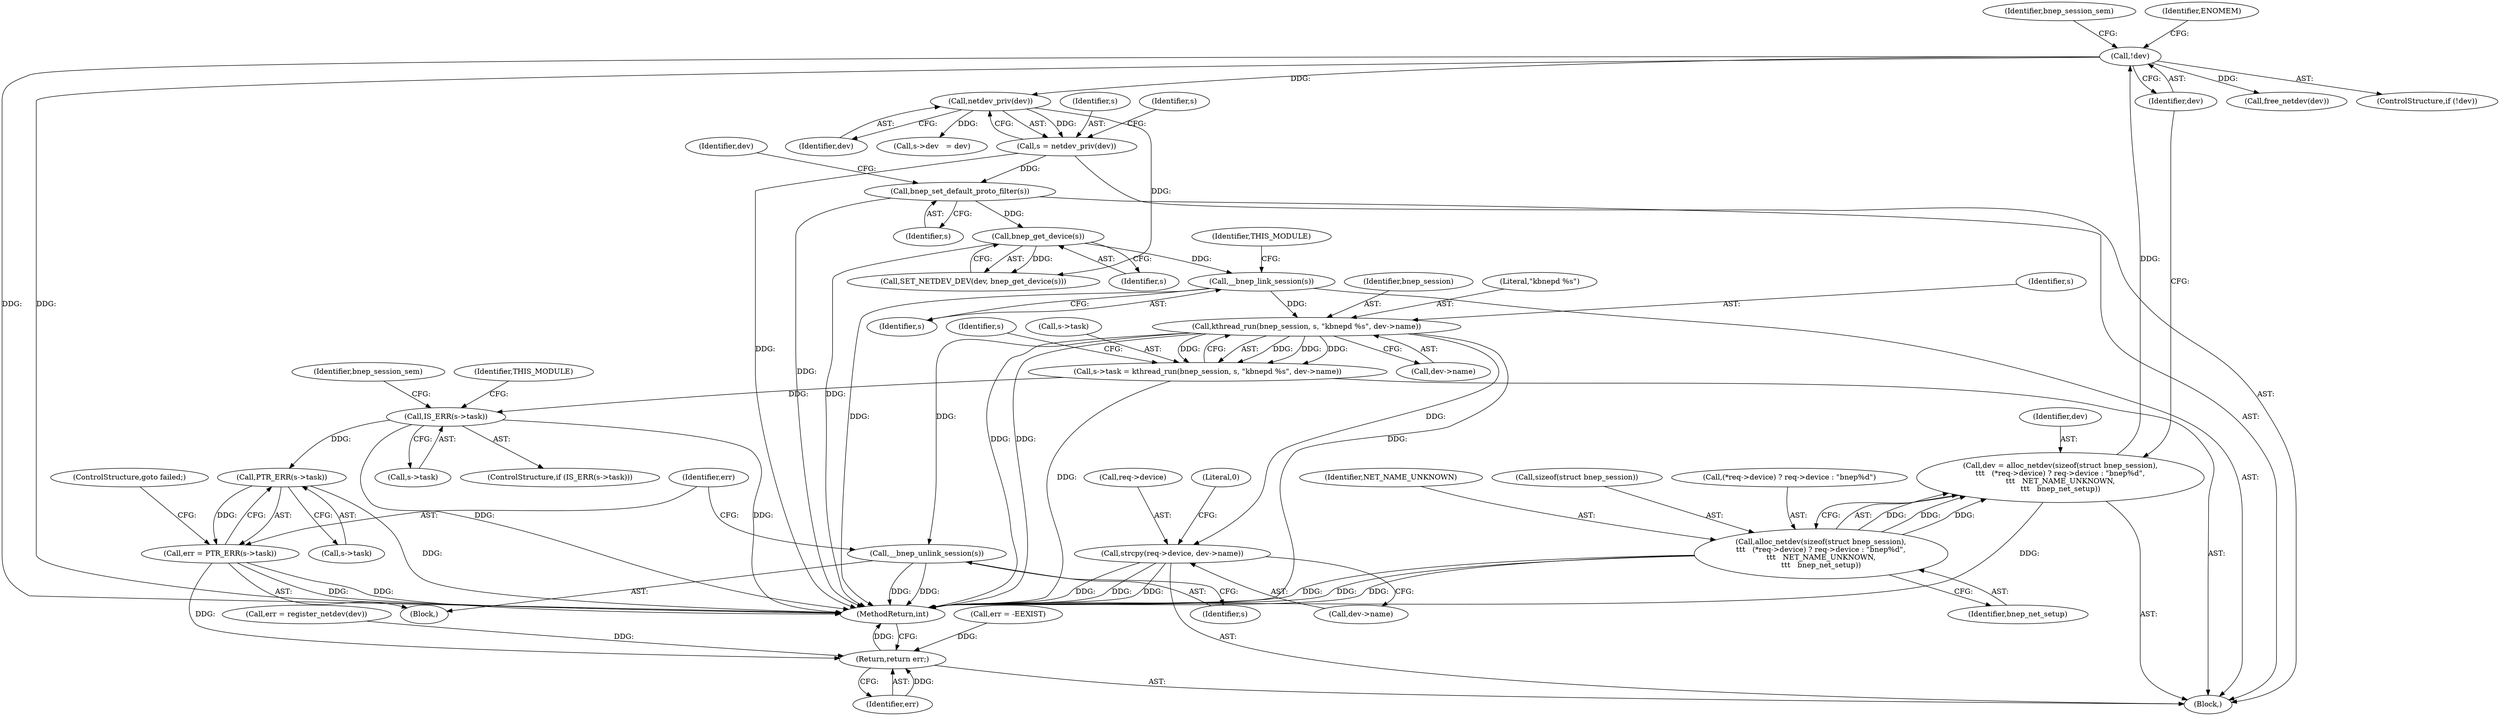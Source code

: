 digraph "0_linux_71bb99a02b32b4cc4265118e85f6035ca72923f0@API" {
"1000290" [label="(Call,kthread_run(bnep_session, s, \"kbnepd %s\", dev->name))"];
"1000282" [label="(Call,__bnep_link_session(s))"];
"1000269" [label="(Call,bnep_get_device(s))"];
"1000265" [label="(Call,bnep_set_default_proto_filter(s))"];
"1000193" [label="(Call,s = netdev_priv(dev))"];
"1000195" [label="(Call,netdev_priv(dev))"];
"1000167" [label="(Call,!dev)"];
"1000150" [label="(Call,dev = alloc_netdev(sizeof(struct bnep_session),\n\t\t\t   (*req->device) ? req->device : \"bnep%d\",\n\t\t\t   NET_NAME_UNKNOWN,\n\t\t\t   bnep_net_setup))"];
"1000152" [label="(Call,alloc_netdev(sizeof(struct bnep_session),\n\t\t\t   (*req->device) ? req->device : \"bnep%d\",\n\t\t\t   NET_NAME_UNKNOWN,\n\t\t\t   bnep_net_setup))"];
"1000286" [label="(Call,s->task = kthread_run(bnep_session, s, \"kbnepd %s\", dev->name))"];
"1000298" [label="(Call,IS_ERR(s->task))"];
"1000311" [label="(Call,PTR_ERR(s->task))"];
"1000309" [label="(Call,err = PTR_ERR(s->task))"];
"1000334" [label="(Return,return err;)"];
"1000307" [label="(Call,__bnep_unlink_session(s))"];
"1000319" [label="(Call,strcpy(req->device, dev->name))"];
"1000290" [label="(Call,kthread_run(bnep_session, s, \"kbnepd %s\", dev->name))"];
"1000268" [label="(Identifier,dev)"];
"1000270" [label="(Identifier,s)"];
"1000309" [label="(Call,err = PTR_ERR(s->task))"];
"1000283" [label="(Identifier,s)"];
"1000300" [label="(Identifier,s)"];
"1000311" [label="(Call,PTR_ERR(s->task))"];
"1000302" [label="(Block,)"];
"1000286" [label="(Call,s->task = kthread_run(bnep_session, s, \"kbnepd %s\", dev->name))"];
"1000327" [label="(Literal,0)"];
"1000332" [label="(Call,free_netdev(dev))"];
"1000165" [label="(Identifier,bnep_net_setup)"];
"1000193" [label="(Call,s = netdev_priv(dev))"];
"1000334" [label="(Return,return err;)"];
"1000285" [label="(Identifier,THIS_MODULE)"];
"1000335" [label="(Identifier,err)"];
"1000265" [label="(Call,bnep_set_default_proto_filter(s))"];
"1000287" [label="(Call,s->task)"];
"1000150" [label="(Call,dev = alloc_netdev(sizeof(struct bnep_session),\n\t\t\t   (*req->device) ? req->device : \"bnep%d\",\n\t\t\t   NET_NAME_UNKNOWN,\n\t\t\t   bnep_net_setup))"];
"1000304" [label="(Identifier,THIS_MODULE)"];
"1000282" [label="(Call,__bnep_link_session(s))"];
"1000319" [label="(Call,strcpy(req->device, dev->name))"];
"1000315" [label="(ControlStructure,goto failed;)"];
"1000155" [label="(Call,(*req->device) ? req->device : \"bnep%d\")"];
"1000320" [label="(Call,req->device)"];
"1000164" [label="(Identifier,NET_NAME_UNKNOWN)"];
"1000168" [label="(Identifier,dev)"];
"1000269" [label="(Call,bnep_get_device(s))"];
"1000318" [label="(Identifier,bnep_session_sem)"];
"1000275" [label="(Call,err = register_netdev(dev))"];
"1000166" [label="(ControlStructure,if (!dev))"];
"1000152" [label="(Call,alloc_netdev(sizeof(struct bnep_session),\n\t\t\t   (*req->device) ? req->device : \"bnep%d\",\n\t\t\t   NET_NAME_UNKNOWN,\n\t\t\t   bnep_net_setup))"];
"1000299" [label="(Call,s->task)"];
"1000297" [label="(ControlStructure,if (IS_ERR(s->task)))"];
"1000294" [label="(Call,dev->name)"];
"1000293" [label="(Literal,\"kbnepd %s\")"];
"1000194" [label="(Identifier,s)"];
"1000292" [label="(Identifier,s)"];
"1000167" [label="(Call,!dev)"];
"1000312" [label="(Call,s->task)"];
"1000108" [label="(Block,)"];
"1000195" [label="(Call,netdev_priv(dev))"];
"1000196" [label="(Identifier,dev)"];
"1000174" [label="(Identifier,bnep_session_sem)"];
"1000225" [label="(Call,s->dev   = dev)"];
"1000308" [label="(Identifier,s)"];
"1000188" [label="(Call,err = -EEXIST)"];
"1000307" [label="(Call,__bnep_unlink_session(s))"];
"1000267" [label="(Call,SET_NETDEV_DEV(dev, bnep_get_device(s)))"];
"1000153" [label="(Call,sizeof(struct bnep_session))"];
"1000298" [label="(Call,IS_ERR(s->task))"];
"1000171" [label="(Identifier,ENOMEM)"];
"1000323" [label="(Call,dev->name)"];
"1000291" [label="(Identifier,bnep_session)"];
"1000151" [label="(Identifier,dev)"];
"1000310" [label="(Identifier,err)"];
"1000200" [label="(Identifier,s)"];
"1000336" [label="(MethodReturn,int)"];
"1000266" [label="(Identifier,s)"];
"1000290" -> "1000286"  [label="AST: "];
"1000290" -> "1000294"  [label="CFG: "];
"1000291" -> "1000290"  [label="AST: "];
"1000292" -> "1000290"  [label="AST: "];
"1000293" -> "1000290"  [label="AST: "];
"1000294" -> "1000290"  [label="AST: "];
"1000286" -> "1000290"  [label="CFG: "];
"1000290" -> "1000336"  [label="DDG: "];
"1000290" -> "1000336"  [label="DDG: "];
"1000290" -> "1000336"  [label="DDG: "];
"1000290" -> "1000286"  [label="DDG: "];
"1000290" -> "1000286"  [label="DDG: "];
"1000290" -> "1000286"  [label="DDG: "];
"1000290" -> "1000286"  [label="DDG: "];
"1000282" -> "1000290"  [label="DDG: "];
"1000290" -> "1000307"  [label="DDG: "];
"1000290" -> "1000319"  [label="DDG: "];
"1000282" -> "1000108"  [label="AST: "];
"1000282" -> "1000283"  [label="CFG: "];
"1000283" -> "1000282"  [label="AST: "];
"1000285" -> "1000282"  [label="CFG: "];
"1000282" -> "1000336"  [label="DDG: "];
"1000269" -> "1000282"  [label="DDG: "];
"1000269" -> "1000267"  [label="AST: "];
"1000269" -> "1000270"  [label="CFG: "];
"1000270" -> "1000269"  [label="AST: "];
"1000267" -> "1000269"  [label="CFG: "];
"1000269" -> "1000336"  [label="DDG: "];
"1000269" -> "1000267"  [label="DDG: "];
"1000265" -> "1000269"  [label="DDG: "];
"1000265" -> "1000108"  [label="AST: "];
"1000265" -> "1000266"  [label="CFG: "];
"1000266" -> "1000265"  [label="AST: "];
"1000268" -> "1000265"  [label="CFG: "];
"1000265" -> "1000336"  [label="DDG: "];
"1000193" -> "1000265"  [label="DDG: "];
"1000193" -> "1000108"  [label="AST: "];
"1000193" -> "1000195"  [label="CFG: "];
"1000194" -> "1000193"  [label="AST: "];
"1000195" -> "1000193"  [label="AST: "];
"1000200" -> "1000193"  [label="CFG: "];
"1000193" -> "1000336"  [label="DDG: "];
"1000195" -> "1000193"  [label="DDG: "];
"1000195" -> "1000196"  [label="CFG: "];
"1000196" -> "1000195"  [label="AST: "];
"1000167" -> "1000195"  [label="DDG: "];
"1000195" -> "1000225"  [label="DDG: "];
"1000195" -> "1000267"  [label="DDG: "];
"1000167" -> "1000166"  [label="AST: "];
"1000167" -> "1000168"  [label="CFG: "];
"1000168" -> "1000167"  [label="AST: "];
"1000171" -> "1000167"  [label="CFG: "];
"1000174" -> "1000167"  [label="CFG: "];
"1000167" -> "1000336"  [label="DDG: "];
"1000167" -> "1000336"  [label="DDG: "];
"1000150" -> "1000167"  [label="DDG: "];
"1000167" -> "1000332"  [label="DDG: "];
"1000150" -> "1000108"  [label="AST: "];
"1000150" -> "1000152"  [label="CFG: "];
"1000151" -> "1000150"  [label="AST: "];
"1000152" -> "1000150"  [label="AST: "];
"1000168" -> "1000150"  [label="CFG: "];
"1000150" -> "1000336"  [label="DDG: "];
"1000152" -> "1000150"  [label="DDG: "];
"1000152" -> "1000150"  [label="DDG: "];
"1000152" -> "1000150"  [label="DDG: "];
"1000152" -> "1000165"  [label="CFG: "];
"1000153" -> "1000152"  [label="AST: "];
"1000155" -> "1000152"  [label="AST: "];
"1000164" -> "1000152"  [label="AST: "];
"1000165" -> "1000152"  [label="AST: "];
"1000152" -> "1000336"  [label="DDG: "];
"1000152" -> "1000336"  [label="DDG: "];
"1000152" -> "1000336"  [label="DDG: "];
"1000286" -> "1000108"  [label="AST: "];
"1000287" -> "1000286"  [label="AST: "];
"1000300" -> "1000286"  [label="CFG: "];
"1000286" -> "1000336"  [label="DDG: "];
"1000286" -> "1000298"  [label="DDG: "];
"1000298" -> "1000297"  [label="AST: "];
"1000298" -> "1000299"  [label="CFG: "];
"1000299" -> "1000298"  [label="AST: "];
"1000304" -> "1000298"  [label="CFG: "];
"1000318" -> "1000298"  [label="CFG: "];
"1000298" -> "1000336"  [label="DDG: "];
"1000298" -> "1000336"  [label="DDG: "];
"1000298" -> "1000311"  [label="DDG: "];
"1000311" -> "1000309"  [label="AST: "];
"1000311" -> "1000312"  [label="CFG: "];
"1000312" -> "1000311"  [label="AST: "];
"1000309" -> "1000311"  [label="CFG: "];
"1000311" -> "1000336"  [label="DDG: "];
"1000311" -> "1000309"  [label="DDG: "];
"1000309" -> "1000302"  [label="AST: "];
"1000310" -> "1000309"  [label="AST: "];
"1000315" -> "1000309"  [label="CFG: "];
"1000309" -> "1000336"  [label="DDG: "];
"1000309" -> "1000336"  [label="DDG: "];
"1000309" -> "1000334"  [label="DDG: "];
"1000334" -> "1000108"  [label="AST: "];
"1000334" -> "1000335"  [label="CFG: "];
"1000335" -> "1000334"  [label="AST: "];
"1000336" -> "1000334"  [label="CFG: "];
"1000334" -> "1000336"  [label="DDG: "];
"1000335" -> "1000334"  [label="DDG: "];
"1000188" -> "1000334"  [label="DDG: "];
"1000275" -> "1000334"  [label="DDG: "];
"1000307" -> "1000302"  [label="AST: "];
"1000307" -> "1000308"  [label="CFG: "];
"1000308" -> "1000307"  [label="AST: "];
"1000310" -> "1000307"  [label="CFG: "];
"1000307" -> "1000336"  [label="DDG: "];
"1000307" -> "1000336"  [label="DDG: "];
"1000319" -> "1000108"  [label="AST: "];
"1000319" -> "1000323"  [label="CFG: "];
"1000320" -> "1000319"  [label="AST: "];
"1000323" -> "1000319"  [label="AST: "];
"1000327" -> "1000319"  [label="CFG: "];
"1000319" -> "1000336"  [label="DDG: "];
"1000319" -> "1000336"  [label="DDG: "];
"1000319" -> "1000336"  [label="DDG: "];
}
